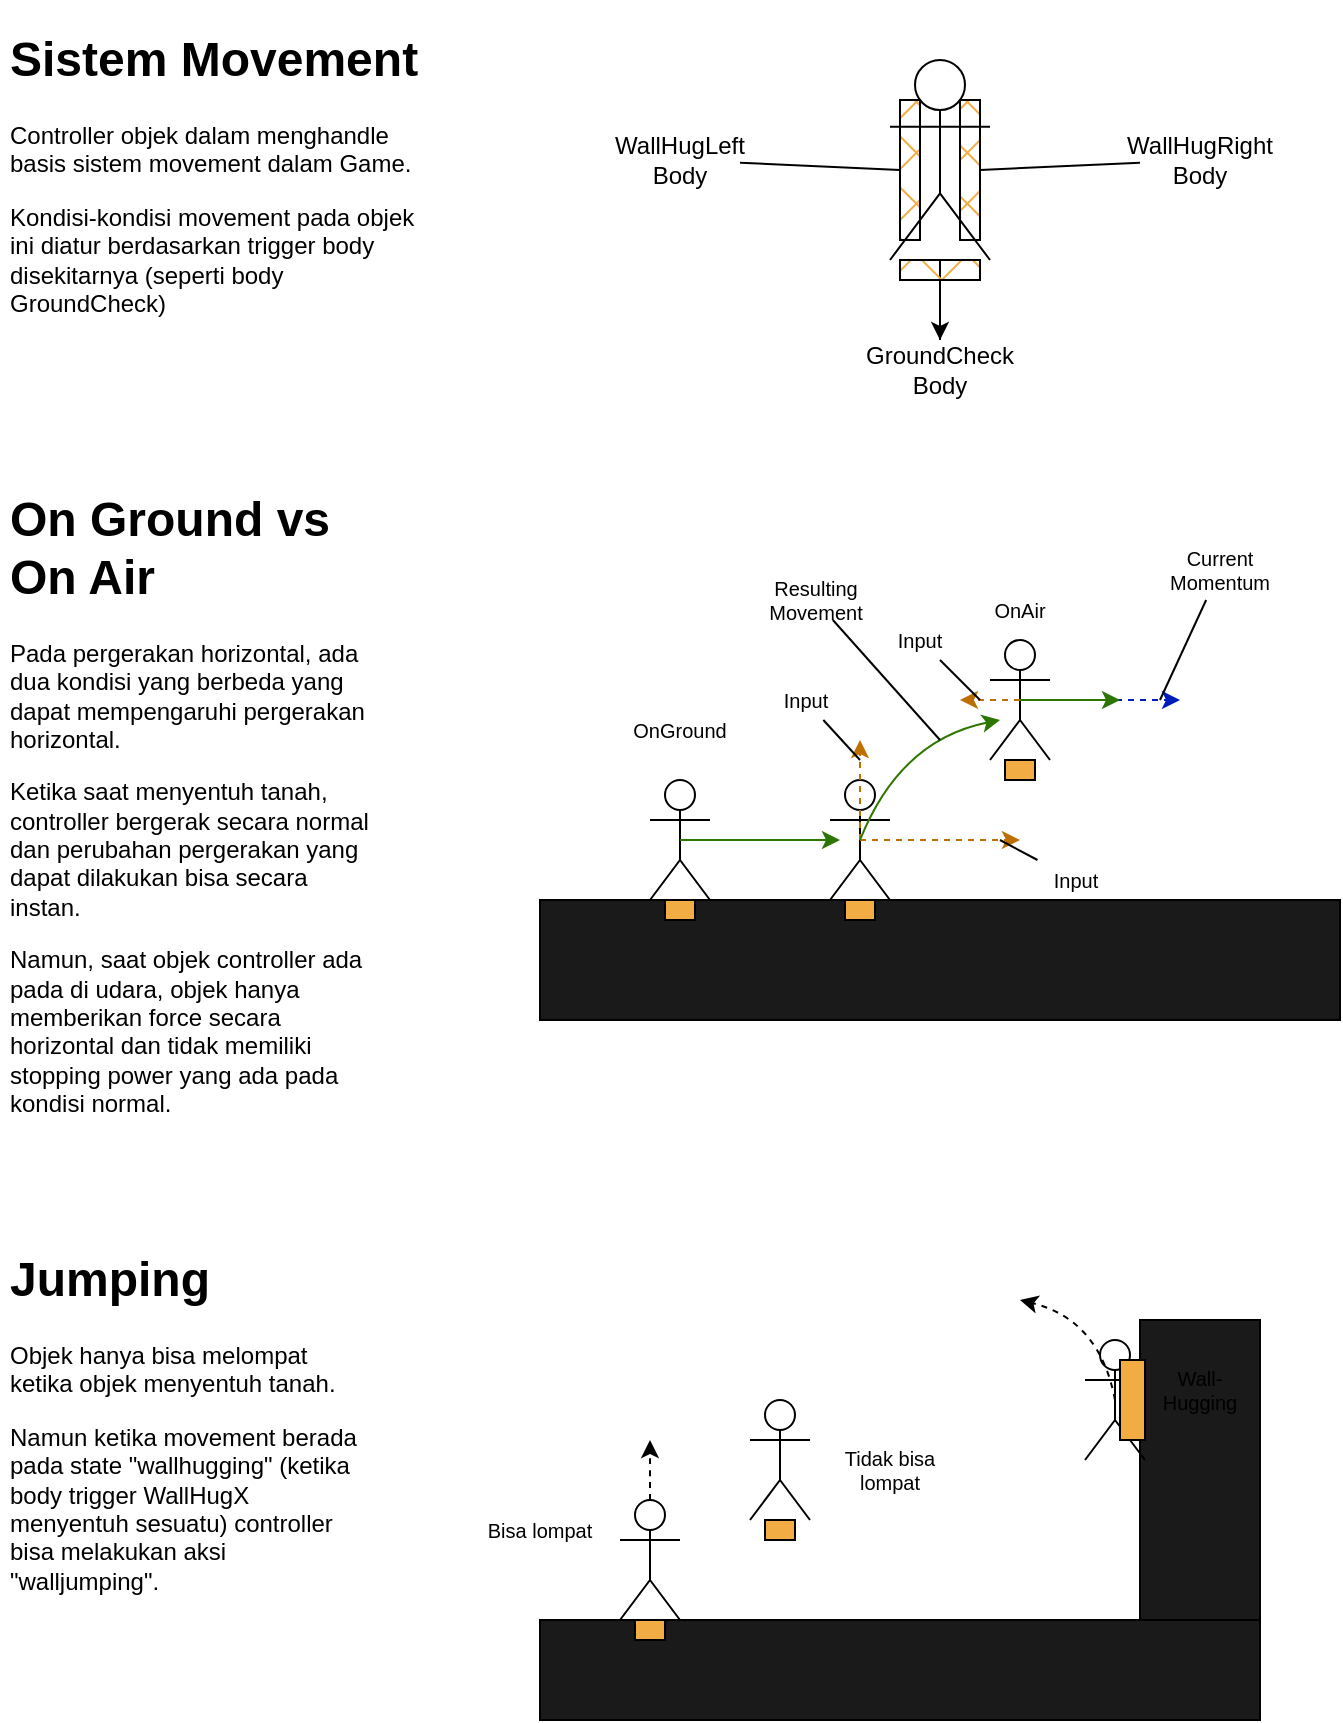 <mxfile>
    <diagram id="JUUrWhSfbbrLkx7lO2Bu" name="Page-1">
        <mxGraphModel dx="690" dy="453" grid="1" gridSize="10" guides="1" tooltips="1" connect="1" arrows="1" fold="1" page="1" pageScale="1" pageWidth="850" pageHeight="1100" math="0" shadow="0">
            <root>
                <mxCell id="0"/>
                <mxCell id="1" parent="0"/>
                <mxCell id="21" value="" style="edgeStyle=none;html=1;" edge="1" parent="1" source="3" target="6">
                    <mxGeometry relative="1" as="geometry"/>
                </mxCell>
                <mxCell id="3" value="" style="shape=umlActor;verticalLabelPosition=bottom;verticalAlign=top;html=1;outlineConnect=0;" vertex="1" parent="1">
                    <mxGeometry x="495" y="140" width="50" height="100" as="geometry"/>
                </mxCell>
                <mxCell id="5" value="" style="rounded=0;whiteSpace=wrap;html=1;fillStyle=cross-hatch;fillColor=#F2AC44;" vertex="1" parent="1">
                    <mxGeometry x="500" y="240" width="40" height="10" as="geometry"/>
                </mxCell>
                <mxCell id="6" value="GroundCheck&lt;br&gt;Body" style="text;html=1;strokeColor=none;fillColor=none;align=center;verticalAlign=middle;whiteSpace=wrap;rounded=0;fillStyle=cross-hatch;" vertex="1" parent="1">
                    <mxGeometry x="490" y="280" width="60" height="30" as="geometry"/>
                </mxCell>
                <mxCell id="7" value="" style="endArrow=none;html=1;" edge="1" parent="1" source="6" target="5">
                    <mxGeometry width="50" height="50" relative="1" as="geometry">
                        <mxPoint x="460" y="350" as="sourcePoint"/>
                        <mxPoint x="510" y="300" as="targetPoint"/>
                    </mxGeometry>
                </mxCell>
                <mxCell id="8" value="" style="rounded=0;whiteSpace=wrap;html=1;fillStyle=cross-hatch;fillColor=#F2AC44;" vertex="1" parent="1">
                    <mxGeometry x="530" y="160" width="10" height="70" as="geometry"/>
                </mxCell>
                <mxCell id="10" value="" style="rounded=0;whiteSpace=wrap;html=1;fillStyle=cross-hatch;fillColor=#F2AC44;" vertex="1" parent="1">
                    <mxGeometry x="500" y="160" width="10" height="70" as="geometry"/>
                </mxCell>
                <mxCell id="11" value="WallHugRight&lt;br&gt;Body" style="text;html=1;strokeColor=none;fillColor=none;align=center;verticalAlign=middle;whiteSpace=wrap;rounded=0;fillStyle=cross-hatch;" vertex="1" parent="1">
                    <mxGeometry x="620" y="175" width="60" height="30" as="geometry"/>
                </mxCell>
                <mxCell id="12" value="" style="endArrow=none;html=1;exitX=1;exitY=0.5;exitDx=0;exitDy=0;" edge="1" parent="1" source="8" target="11">
                    <mxGeometry width="50" height="50" relative="1" as="geometry">
                        <mxPoint x="460" y="330" as="sourcePoint"/>
                        <mxPoint x="510" y="280" as="targetPoint"/>
                    </mxGeometry>
                </mxCell>
                <mxCell id="13" value="WallHugLeft&lt;br&gt;Body" style="text;html=1;strokeColor=none;fillColor=none;align=center;verticalAlign=middle;whiteSpace=wrap;rounded=0;fillStyle=cross-hatch;" vertex="1" parent="1">
                    <mxGeometry x="360" y="175" width="60" height="30" as="geometry"/>
                </mxCell>
                <mxCell id="14" value="" style="endArrow=none;html=1;entryX=0;entryY=0.5;entryDx=0;entryDy=0;" edge="1" parent="1" source="13" target="10">
                    <mxGeometry width="50" height="50" relative="1" as="geometry">
                        <mxPoint x="460" y="330" as="sourcePoint"/>
                        <mxPoint x="510" y="280" as="targetPoint"/>
                    </mxGeometry>
                </mxCell>
                <mxCell id="15" value="&lt;h1&gt;Sistem Movement&lt;/h1&gt;&lt;p&gt;Controller objek dalam menghandle basis sistem movement dalam Game.&lt;/p&gt;&lt;p&gt;Kondisi-kondisi movement pada objek ini diatur berdasarkan trigger body disekitarnya (seperti body GroundCheck)&lt;/p&gt;" style="text;html=1;strokeColor=none;fillColor=none;spacing=5;spacingTop=-20;whiteSpace=wrap;overflow=hidden;rounded=0;fillStyle=cross-hatch;" vertex="1" parent="1">
                    <mxGeometry x="50" y="120" width="220" height="170" as="geometry"/>
                </mxCell>
                <mxCell id="16" value="&lt;h1&gt;On Ground vs On Air&lt;/h1&gt;&lt;p&gt;Pada pergerakan horizontal, ada dua kondisi yang berbeda yang dapat mempengaruhi pergerakan horizontal.&lt;/p&gt;&lt;p&gt;Ketika saat menyentuh tanah, controller bergerak secara normal dan perubahan pergerakan yang dapat dilakukan bisa secara instan.&lt;/p&gt;&lt;p&gt;Namun, saat objek controller ada pada di udara, objek hanya memberikan force secara horizontal dan tidak memiliki stopping power yang ada pada kondisi normal.&lt;/p&gt;" style="text;html=1;strokeColor=none;fillColor=none;spacing=5;spacingTop=-20;whiteSpace=wrap;overflow=hidden;rounded=0;fillStyle=cross-hatch;" vertex="1" parent="1">
                    <mxGeometry x="50" y="350" width="190" height="330" as="geometry"/>
                </mxCell>
                <mxCell id="17" value="&lt;h1&gt;Jumping&lt;/h1&gt;&lt;p&gt;Objek hanya bisa melompat ketika objek menyentuh tanah.&lt;/p&gt;&lt;p&gt;Namun ketika movement berada pada state &quot;wallhugging&quot; (ketika body trigger WallHugX menyentuh sesuatu) controller bisa melakukan aksi &quot;walljumping&quot;.&lt;/p&gt;" style="text;html=1;strokeColor=none;fillColor=none;spacing=5;spacingTop=-20;whiteSpace=wrap;overflow=hidden;rounded=0;fillStyle=cross-hatch;" vertex="1" parent="1">
                    <mxGeometry x="50" y="730" width="190" height="190" as="geometry"/>
                </mxCell>
                <mxCell id="19" value="" style="rounded=0;whiteSpace=wrap;html=1;fillStyle=solid;fillColor=#1A1A1A;" vertex="1" parent="1">
                    <mxGeometry x="320" y="560" width="400" height="60" as="geometry"/>
                </mxCell>
                <mxCell id="22" value="" style="shape=umlActor;verticalLabelPosition=bottom;verticalAlign=top;html=1;outlineConnect=0;" vertex="1" parent="1">
                    <mxGeometry x="375" y="500" width="30" height="60" as="geometry"/>
                </mxCell>
                <mxCell id="23" value="" style="rounded=0;whiteSpace=wrap;html=1;fillStyle=solid;fillColor=#F2AC44;" vertex="1" parent="1">
                    <mxGeometry x="382.5" y="560" width="15" height="10" as="geometry"/>
                </mxCell>
                <mxCell id="25" value="&lt;font style=&quot;font-size: 10px;&quot;&gt;OnGround&lt;/font&gt;" style="text;html=1;strokeColor=none;fillColor=none;align=center;verticalAlign=middle;whiteSpace=wrap;rounded=0;fillStyle=solid;" vertex="1" parent="1">
                    <mxGeometry x="360" y="460" width="60" height="30" as="geometry"/>
                </mxCell>
                <mxCell id="26" value="" style="endArrow=classic;html=1;fontSize=10;exitX=0.5;exitY=0.5;exitDx=0;exitDy=0;exitPerimeter=0;fillColor=#60a917;strokeColor=#2D7600;" edge="1" parent="1" source="22">
                    <mxGeometry width="50" height="50" relative="1" as="geometry">
                        <mxPoint x="470" y="550" as="sourcePoint"/>
                        <mxPoint x="470" y="530" as="targetPoint"/>
                    </mxGeometry>
                </mxCell>
                <mxCell id="28" value="" style="shape=umlActor;verticalLabelPosition=bottom;verticalAlign=top;html=1;outlineConnect=0;" vertex="1" parent="1">
                    <mxGeometry x="465" y="500" width="30" height="60" as="geometry"/>
                </mxCell>
                <mxCell id="29" value="" style="rounded=0;whiteSpace=wrap;html=1;fillStyle=solid;fillColor=#F2AC44;" vertex="1" parent="1">
                    <mxGeometry x="472.5" y="560" width="15" height="10" as="geometry"/>
                </mxCell>
                <mxCell id="30" value="" style="endArrow=classic;html=1;fontSize=10;exitX=0.5;exitY=0.5;exitDx=0;exitDy=0;exitPerimeter=0;dashed=1;fillColor=#f0a30a;strokeColor=#BD7000;" edge="1" parent="1" source="28">
                    <mxGeometry width="50" height="50" relative="1" as="geometry">
                        <mxPoint x="460" y="540" as="sourcePoint"/>
                        <mxPoint x="480" y="480" as="targetPoint"/>
                    </mxGeometry>
                </mxCell>
                <mxCell id="31" value="" style="endArrow=classic;html=1;fontSize=10;exitX=0.5;exitY=0.5;exitDx=0;exitDy=0;exitPerimeter=0;dashed=1;fillColor=#f0a30a;strokeColor=#BD7000;" edge="1" parent="1" source="28">
                    <mxGeometry width="50" height="50" relative="1" as="geometry">
                        <mxPoint x="460" y="540" as="sourcePoint"/>
                        <mxPoint x="560" y="530" as="targetPoint"/>
                    </mxGeometry>
                </mxCell>
                <mxCell id="32" value="" style="endArrow=classic;html=1;fontSize=10;exitX=0.5;exitY=0.5;exitDx=0;exitDy=0;exitPerimeter=0;curved=1;fillColor=#60a917;strokeColor=#2D7600;" edge="1" parent="1" source="28">
                    <mxGeometry width="50" height="50" relative="1" as="geometry">
                        <mxPoint x="490" y="510" as="sourcePoint"/>
                        <mxPoint x="550" y="470" as="targetPoint"/>
                        <Array as="points">
                            <mxPoint x="500" y="480"/>
                        </Array>
                    </mxGeometry>
                </mxCell>
                <mxCell id="33" value="" style="shape=umlActor;verticalLabelPosition=bottom;verticalAlign=top;html=1;outlineConnect=0;" vertex="1" parent="1">
                    <mxGeometry x="545" y="430" width="30" height="60" as="geometry"/>
                </mxCell>
                <mxCell id="34" value="" style="rounded=0;whiteSpace=wrap;html=1;fillStyle=solid;fillColor=#F2AC44;" vertex="1" parent="1">
                    <mxGeometry x="552.5" y="490" width="15" height="10" as="geometry"/>
                </mxCell>
                <mxCell id="38" value="&lt;font style=&quot;font-size: 10px;&quot;&gt;OnAir&lt;/font&gt;" style="text;html=1;strokeColor=none;fillColor=none;align=center;verticalAlign=middle;whiteSpace=wrap;rounded=0;fillStyle=solid;" vertex="1" parent="1">
                    <mxGeometry x="530" y="400" width="60" height="30" as="geometry"/>
                </mxCell>
                <mxCell id="39" value="" style="endArrow=classic;html=1;fontSize=10;exitX=0.5;exitY=0.5;exitDx=0;exitDy=0;exitPerimeter=0;dashed=1;fillColor=#0050ef;strokeColor=#001DBC;" edge="1" parent="1" source="33">
                    <mxGeometry width="50" height="50" relative="1" as="geometry">
                        <mxPoint x="490" y="530" as="sourcePoint"/>
                        <mxPoint x="640" y="460" as="targetPoint"/>
                    </mxGeometry>
                </mxCell>
                <mxCell id="40" value="" style="endArrow=classic;html=1;fontSize=10;exitX=0.5;exitY=0.5;exitDx=0;exitDy=0;exitPerimeter=0;dashed=1;fillColor=#f0a30a;strokeColor=#BD7000;" edge="1" parent="1" source="33">
                    <mxGeometry width="50" height="50" relative="1" as="geometry">
                        <mxPoint x="570" y="470" as="sourcePoint"/>
                        <mxPoint x="530" y="460" as="targetPoint"/>
                    </mxGeometry>
                </mxCell>
                <mxCell id="41" value="" style="endArrow=classic;html=1;fontSize=10;curved=1;exitX=0.5;exitY=0.5;exitDx=0;exitDy=0;exitPerimeter=0;fillColor=#60a917;strokeColor=#2D7600;" edge="1" parent="1" source="33">
                    <mxGeometry width="50" height="50" relative="1" as="geometry">
                        <mxPoint x="520" y="510" as="sourcePoint"/>
                        <mxPoint x="610" y="460" as="targetPoint"/>
                    </mxGeometry>
                </mxCell>
                <mxCell id="42" value="Input" style="text;html=1;strokeColor=none;fillColor=none;align=center;verticalAlign=middle;whiteSpace=wrap;rounded=0;dashed=1;dashPattern=8 8;fillStyle=solid;fontSize=10;" vertex="1" parent="1">
                    <mxGeometry x="432.5" y="450" width="40" height="20" as="geometry"/>
                </mxCell>
                <mxCell id="43" value="" style="endArrow=none;html=1;fontSize=10;curved=1;" edge="1" parent="1" target="42">
                    <mxGeometry width="50" height="50" relative="1" as="geometry">
                        <mxPoint x="480" y="490" as="sourcePoint"/>
                        <mxPoint x="530" y="490" as="targetPoint"/>
                    </mxGeometry>
                </mxCell>
                <mxCell id="44" value="Input" style="text;html=1;strokeColor=none;fillColor=none;align=center;verticalAlign=middle;whiteSpace=wrap;rounded=0;dashed=1;dashPattern=8 8;fillStyle=solid;fontSize=10;" vertex="1" parent="1">
                    <mxGeometry x="567.5" y="540" width="40" height="20" as="geometry"/>
                </mxCell>
                <mxCell id="45" value="" style="endArrow=none;html=1;fontSize=10;curved=1;" edge="1" parent="1" source="44">
                    <mxGeometry width="50" height="50" relative="1" as="geometry">
                        <mxPoint x="480" y="540" as="sourcePoint"/>
                        <mxPoint x="550" y="530" as="targetPoint"/>
                    </mxGeometry>
                </mxCell>
                <mxCell id="47" value="Input" style="text;html=1;strokeColor=none;fillColor=none;align=center;verticalAlign=middle;whiteSpace=wrap;rounded=0;dashed=1;dashPattern=8 8;fillStyle=solid;fontSize=10;" vertex="1" parent="1">
                    <mxGeometry x="490" y="420" width="40" height="20" as="geometry"/>
                </mxCell>
                <mxCell id="48" value="" style="endArrow=none;html=1;fontSize=10;curved=1;" edge="1" parent="1" target="47">
                    <mxGeometry width="50" height="50" relative="1" as="geometry">
                        <mxPoint x="540" y="460" as="sourcePoint"/>
                        <mxPoint x="530" y="490" as="targetPoint"/>
                    </mxGeometry>
                </mxCell>
                <mxCell id="49" value="Resulting Movement" style="text;html=1;strokeColor=none;fillColor=none;align=center;verticalAlign=middle;whiteSpace=wrap;rounded=0;dashed=1;dashPattern=8 8;fillStyle=solid;fontSize=10;" vertex="1" parent="1">
                    <mxGeometry x="427.5" y="400" width="60" height="20" as="geometry"/>
                </mxCell>
                <mxCell id="50" value="" style="endArrow=none;html=1;fontSize=10;curved=1;" edge="1" parent="1" target="49">
                    <mxGeometry width="50" height="50" relative="1" as="geometry">
                        <mxPoint x="520" y="480" as="sourcePoint"/>
                        <mxPoint x="540" y="440" as="targetPoint"/>
                    </mxGeometry>
                </mxCell>
                <mxCell id="51" value="Current Momentum" style="text;html=1;strokeColor=none;fillColor=none;align=center;verticalAlign=middle;whiteSpace=wrap;rounded=0;dashed=1;dashPattern=8 8;fillStyle=solid;fontSize=10;" vertex="1" parent="1">
                    <mxGeometry x="640" y="380" width="40" height="30" as="geometry"/>
                </mxCell>
                <mxCell id="52" value="" style="endArrow=none;html=1;fontSize=10;curved=1;" edge="1" parent="1" target="51">
                    <mxGeometry width="50" height="50" relative="1" as="geometry">
                        <mxPoint x="630" y="460" as="sourcePoint"/>
                        <mxPoint x="540" y="440" as="targetPoint"/>
                    </mxGeometry>
                </mxCell>
                <mxCell id="53" value="" style="rounded=0;whiteSpace=wrap;html=1;fillStyle=solid;strokeColor=default;fontSize=10;fillColor=#1A1A1A;" vertex="1" parent="1">
                    <mxGeometry x="320" y="920" width="360" height="50" as="geometry"/>
                </mxCell>
                <mxCell id="54" value="" style="rounded=0;whiteSpace=wrap;html=1;fillStyle=solid;strokeColor=default;fontSize=10;fillColor=#1A1A1A;" vertex="1" parent="1">
                    <mxGeometry x="620" y="770" width="60" height="150" as="geometry"/>
                </mxCell>
                <mxCell id="55" value="" style="shape=umlActor;verticalLabelPosition=bottom;verticalAlign=top;html=1;outlineConnect=0;" vertex="1" parent="1">
                    <mxGeometry x="360" y="860" width="30" height="60" as="geometry"/>
                </mxCell>
                <mxCell id="56" value="" style="rounded=0;whiteSpace=wrap;html=1;fillStyle=solid;fillColor=#F2AC44;" vertex="1" parent="1">
                    <mxGeometry x="367.5" y="920" width="15" height="10" as="geometry"/>
                </mxCell>
                <mxCell id="57" value="Bisa lompat" style="text;html=1;strokeColor=none;fillColor=none;align=center;verticalAlign=middle;whiteSpace=wrap;rounded=0;fillStyle=solid;fontSize=10;" vertex="1" parent="1">
                    <mxGeometry x="290" y="860" width="60" height="30" as="geometry"/>
                </mxCell>
                <mxCell id="58" value="" style="shape=umlActor;verticalLabelPosition=bottom;verticalAlign=top;html=1;outlineConnect=0;" vertex="1" parent="1">
                    <mxGeometry x="425" y="810" width="30" height="60" as="geometry"/>
                </mxCell>
                <mxCell id="59" value="" style="rounded=0;whiteSpace=wrap;html=1;fillStyle=solid;fillColor=#F2AC44;" vertex="1" parent="1">
                    <mxGeometry x="432.5" y="870" width="15" height="10" as="geometry"/>
                </mxCell>
                <mxCell id="60" value="Tidak bisa lompat" style="text;html=1;strokeColor=none;fillColor=none;align=center;verticalAlign=middle;whiteSpace=wrap;rounded=0;fillStyle=solid;fontSize=10;" vertex="1" parent="1">
                    <mxGeometry x="465" y="830" width="60" height="30" as="geometry"/>
                </mxCell>
                <mxCell id="63" value="" style="endArrow=classic;html=1;fontSize=10;curved=1;exitX=0.5;exitY=0;exitDx=0;exitDy=0;exitPerimeter=0;dashed=1;" edge="1" parent="1" source="55">
                    <mxGeometry width="50" height="50" relative="1" as="geometry">
                        <mxPoint x="430" y="870" as="sourcePoint"/>
                        <mxPoint x="375" y="830" as="targetPoint"/>
                    </mxGeometry>
                </mxCell>
                <mxCell id="64" value="" style="shape=umlActor;verticalLabelPosition=bottom;verticalAlign=top;html=1;outlineConnect=0;" vertex="1" parent="1">
                    <mxGeometry x="592.5" y="780" width="30" height="60" as="geometry"/>
                </mxCell>
                <mxCell id="65" value="" style="rounded=0;whiteSpace=wrap;html=1;fillStyle=solid;fillColor=#F2AC44;" vertex="1" parent="1">
                    <mxGeometry x="610" y="790" width="12.5" height="40" as="geometry"/>
                </mxCell>
                <mxCell id="66" value="Wall-Hugging" style="text;html=1;strokeColor=none;fillColor=none;align=center;verticalAlign=middle;whiteSpace=wrap;rounded=0;fillStyle=solid;fontSize=10;" vertex="1" parent="1">
                    <mxGeometry x="630" y="790" width="40" height="30" as="geometry"/>
                </mxCell>
                <mxCell id="67" value="" style="endArrow=classic;html=1;dashed=1;fontSize=10;curved=1;exitX=0.5;exitY=0.5;exitDx=0;exitDy=0;exitPerimeter=0;" edge="1" parent="1" source="64">
                    <mxGeometry width="50" height="50" relative="1" as="geometry">
                        <mxPoint x="500" y="900" as="sourcePoint"/>
                        <mxPoint x="560" y="760" as="targetPoint"/>
                        <Array as="points">
                            <mxPoint x="600" y="770"/>
                        </Array>
                    </mxGeometry>
                </mxCell>
            </root>
        </mxGraphModel>
    </diagram>
</mxfile>